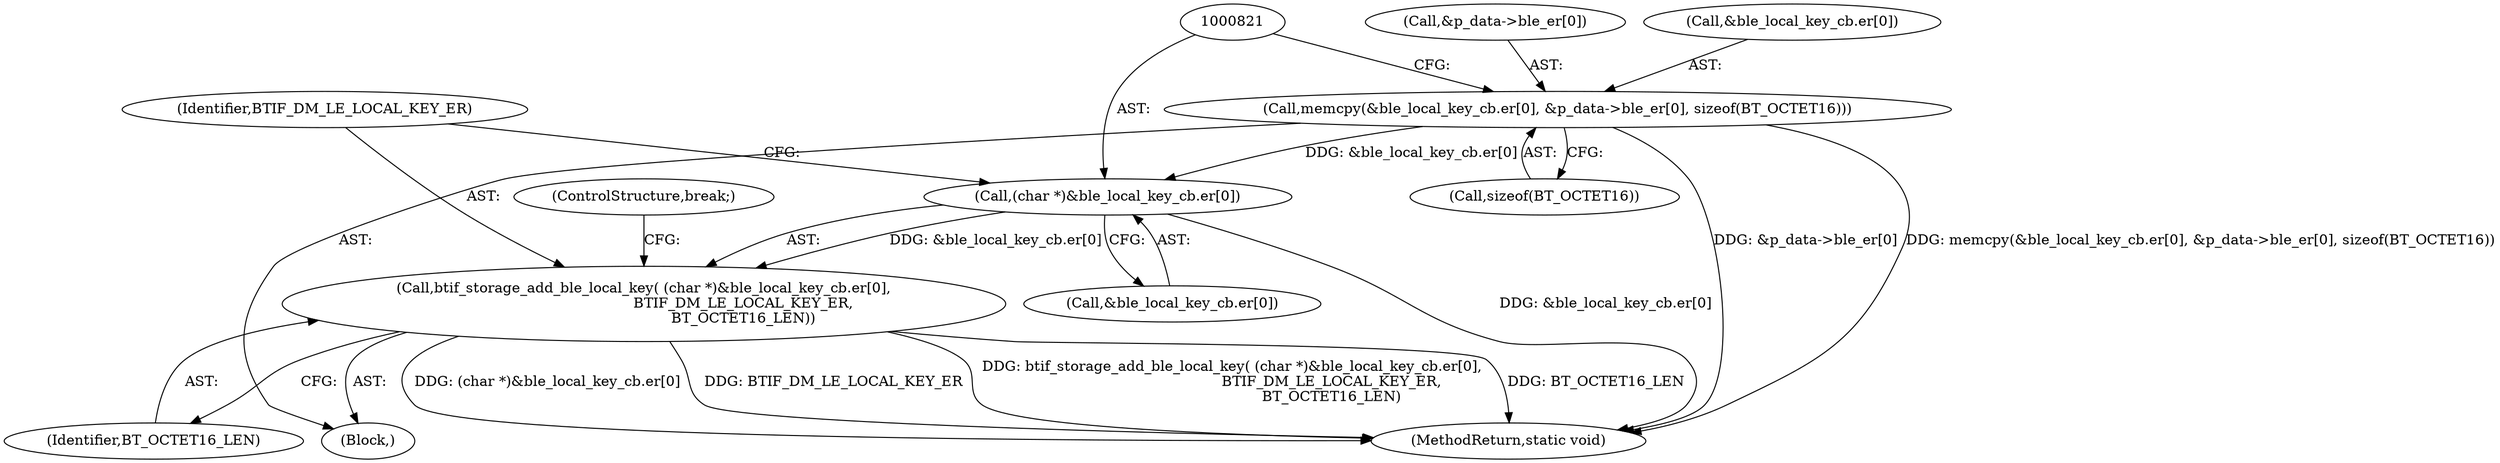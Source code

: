 digraph "0_Android_472271b153c5dc53c28beac55480a8d8434b2d5c_13@array" {
"1000820" [label="(Call,(char *)&ble_local_key_cb.er[0])"];
"1000804" [label="(Call,memcpy(&ble_local_key_cb.er[0], &p_data->ble_er[0], sizeof(BT_OCTET16)))"];
"1000819" [label="(Call,btif_storage_add_ble_local_key( (char *)&ble_local_key_cb.er[0],\n                                            BTIF_DM_LE_LOCAL_KEY_ER,\n                                            BT_OCTET16_LEN))"];
"1000805" [label="(Call,&ble_local_key_cb.er[0])"];
"1000817" [label="(Call,sizeof(BT_OCTET16))"];
"1000819" [label="(Call,btif_storage_add_ble_local_key( (char *)&ble_local_key_cb.er[0],\n                                            BTIF_DM_LE_LOCAL_KEY_ER,\n                                            BT_OCTET16_LEN))"];
"1000132" [label="(Block,)"];
"1000828" [label="(Identifier,BTIF_DM_LE_LOCAL_KEY_ER)"];
"1000820" [label="(Call,(char *)&ble_local_key_cb.er[0])"];
"1000822" [label="(Call,&ble_local_key_cb.er[0])"];
"1000804" [label="(Call,memcpy(&ble_local_key_cb.er[0], &p_data->ble_er[0], sizeof(BT_OCTET16)))"];
"1000830" [label="(ControlStructure,break;)"];
"1000811" [label="(Call,&p_data->ble_er[0])"];
"1001051" [label="(MethodReturn,static void)"];
"1000829" [label="(Identifier,BT_OCTET16_LEN)"];
"1000820" -> "1000819"  [label="AST: "];
"1000820" -> "1000822"  [label="CFG: "];
"1000821" -> "1000820"  [label="AST: "];
"1000822" -> "1000820"  [label="AST: "];
"1000828" -> "1000820"  [label="CFG: "];
"1000820" -> "1001051"  [label="DDG: &ble_local_key_cb.er[0]"];
"1000820" -> "1000819"  [label="DDG: &ble_local_key_cb.er[0]"];
"1000804" -> "1000820"  [label="DDG: &ble_local_key_cb.er[0]"];
"1000804" -> "1000132"  [label="AST: "];
"1000804" -> "1000817"  [label="CFG: "];
"1000805" -> "1000804"  [label="AST: "];
"1000811" -> "1000804"  [label="AST: "];
"1000817" -> "1000804"  [label="AST: "];
"1000821" -> "1000804"  [label="CFG: "];
"1000804" -> "1001051"  [label="DDG: &p_data->ble_er[0]"];
"1000804" -> "1001051"  [label="DDG: memcpy(&ble_local_key_cb.er[0], &p_data->ble_er[0], sizeof(BT_OCTET16))"];
"1000819" -> "1000132"  [label="AST: "];
"1000819" -> "1000829"  [label="CFG: "];
"1000828" -> "1000819"  [label="AST: "];
"1000829" -> "1000819"  [label="AST: "];
"1000830" -> "1000819"  [label="CFG: "];
"1000819" -> "1001051"  [label="DDG: BT_OCTET16_LEN"];
"1000819" -> "1001051"  [label="DDG: (char *)&ble_local_key_cb.er[0]"];
"1000819" -> "1001051"  [label="DDG: BTIF_DM_LE_LOCAL_KEY_ER"];
"1000819" -> "1001051"  [label="DDG: btif_storage_add_ble_local_key( (char *)&ble_local_key_cb.er[0],\n                                            BTIF_DM_LE_LOCAL_KEY_ER,\n                                            BT_OCTET16_LEN)"];
}

